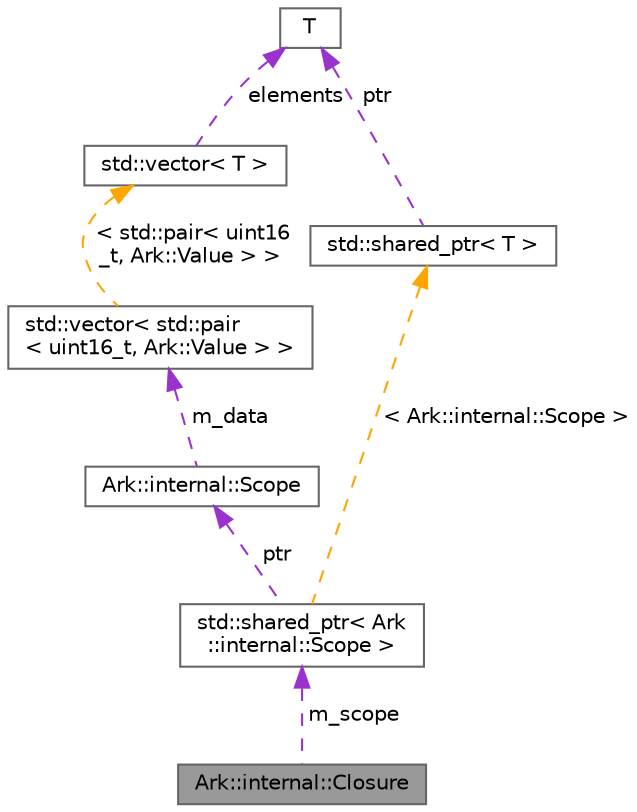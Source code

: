 digraph "Ark::internal::Closure"
{
 // INTERACTIVE_SVG=YES
 // LATEX_PDF_SIZE
  bgcolor="transparent";
  edge [fontname=Helvetica,fontsize=10,labelfontname=Helvetica,labelfontsize=10];
  node [fontname=Helvetica,fontsize=10,shape=box,height=0.2,width=0.4];
  Node1 [label="Ark::internal::Closure",height=0.2,width=0.4,color="gray40", fillcolor="grey60", style="filled", fontcolor="black",tooltip="Closure management."];
  Node2 -> Node1 [dir="back",color="darkorchid3",style="dashed",label=" m_scope" ];
  Node2 [label="std::shared_ptr\< Ark\l::internal::Scope \>",height=0.2,width=0.4,color="gray40", fillcolor="white", style="filled",tooltip=" "];
  Node3 -> Node2 [dir="back",color="darkorchid3",style="dashed",label=" ptr" ];
  Node3 [label="Ark::internal::Scope",height=0.2,width=0.4,color="gray40", fillcolor="white", style="filled",URL="$d5/d74/classArk_1_1internal_1_1Scope.html",tooltip="A class to handle the VM scope more efficiently."];
  Node4 -> Node3 [dir="back",color="darkorchid3",style="dashed",label=" m_data" ];
  Node4 [label="std::vector\< std::pair\l\< uint16_t, Ark::Value \> \>",height=0.2,width=0.4,color="gray40", fillcolor="white", style="filled",tooltip=" "];
  Node5 -> Node4 [dir="back",color="orange",style="dashed",label=" \< std::pair\< uint16\l_t, Ark::Value \> \>" ];
  Node5 [label="std::vector\< T \>",height=0.2,width=0.4,color="gray40", fillcolor="white", style="filled",tooltip=" "];
  Node6 -> Node5 [dir="back",color="darkorchid3",style="dashed",label=" elements" ];
  Node6 [label="T",height=0.2,width=0.4,color="gray40", fillcolor="white", style="filled",tooltip=" "];
  Node7 -> Node2 [dir="back",color="orange",style="dashed",label=" \< Ark::internal::Scope \>" ];
  Node7 [label="std::shared_ptr\< T \>",height=0.2,width=0.4,color="gray40", fillcolor="white", style="filled",tooltip=" "];
  Node6 -> Node7 [dir="back",color="darkorchid3",style="dashed",label=" ptr" ];
}
